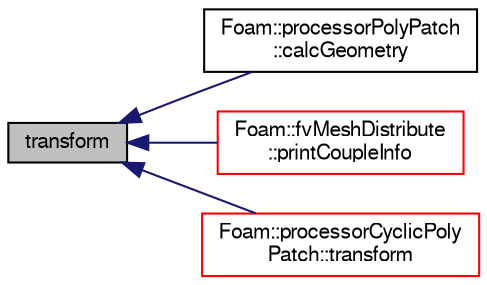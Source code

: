 digraph "transform"
{
  bgcolor="transparent";
  edge [fontname="FreeSans",fontsize="10",labelfontname="FreeSans",labelfontsize="10"];
  node [fontname="FreeSans",fontsize="10",shape=record];
  rankdir="LR";
  Node409 [label="transform",height=0.2,width=0.4,color="black", fillcolor="grey75", style="filled", fontcolor="black"];
  Node409 -> Node410 [dir="back",color="midnightblue",fontsize="10",style="solid",fontname="FreeSans"];
  Node410 [label="Foam::processorPolyPatch\l::calcGeometry",height=0.2,width=0.4,color="black",URL="$a27454.html#a99ee15e7e7eff38649dece8470111742",tooltip="Calculate the patch geometry with externally. "];
  Node409 -> Node411 [dir="back",color="midnightblue",fontsize="10",style="solid",fontname="FreeSans"];
  Node411 [label="Foam::fvMeshDistribute\l::printCoupleInfo",height=0.2,width=0.4,color="red",URL="$a21454.html#a0b2e9e5ba94679bbc5d807ecf02687e2",tooltip="Print some info on coupling data. "];
  Node409 -> Node423 [dir="back",color="midnightblue",fontsize="10",style="solid",fontname="FreeSans"];
  Node423 [label="Foam::processorCyclicPoly\lPatch::transform",height=0.2,width=0.4,color="red",URL="$a27458.html#a25e79347ecb20da8543ed4e461fc1ed2",tooltip="Type of transform. "];
}
